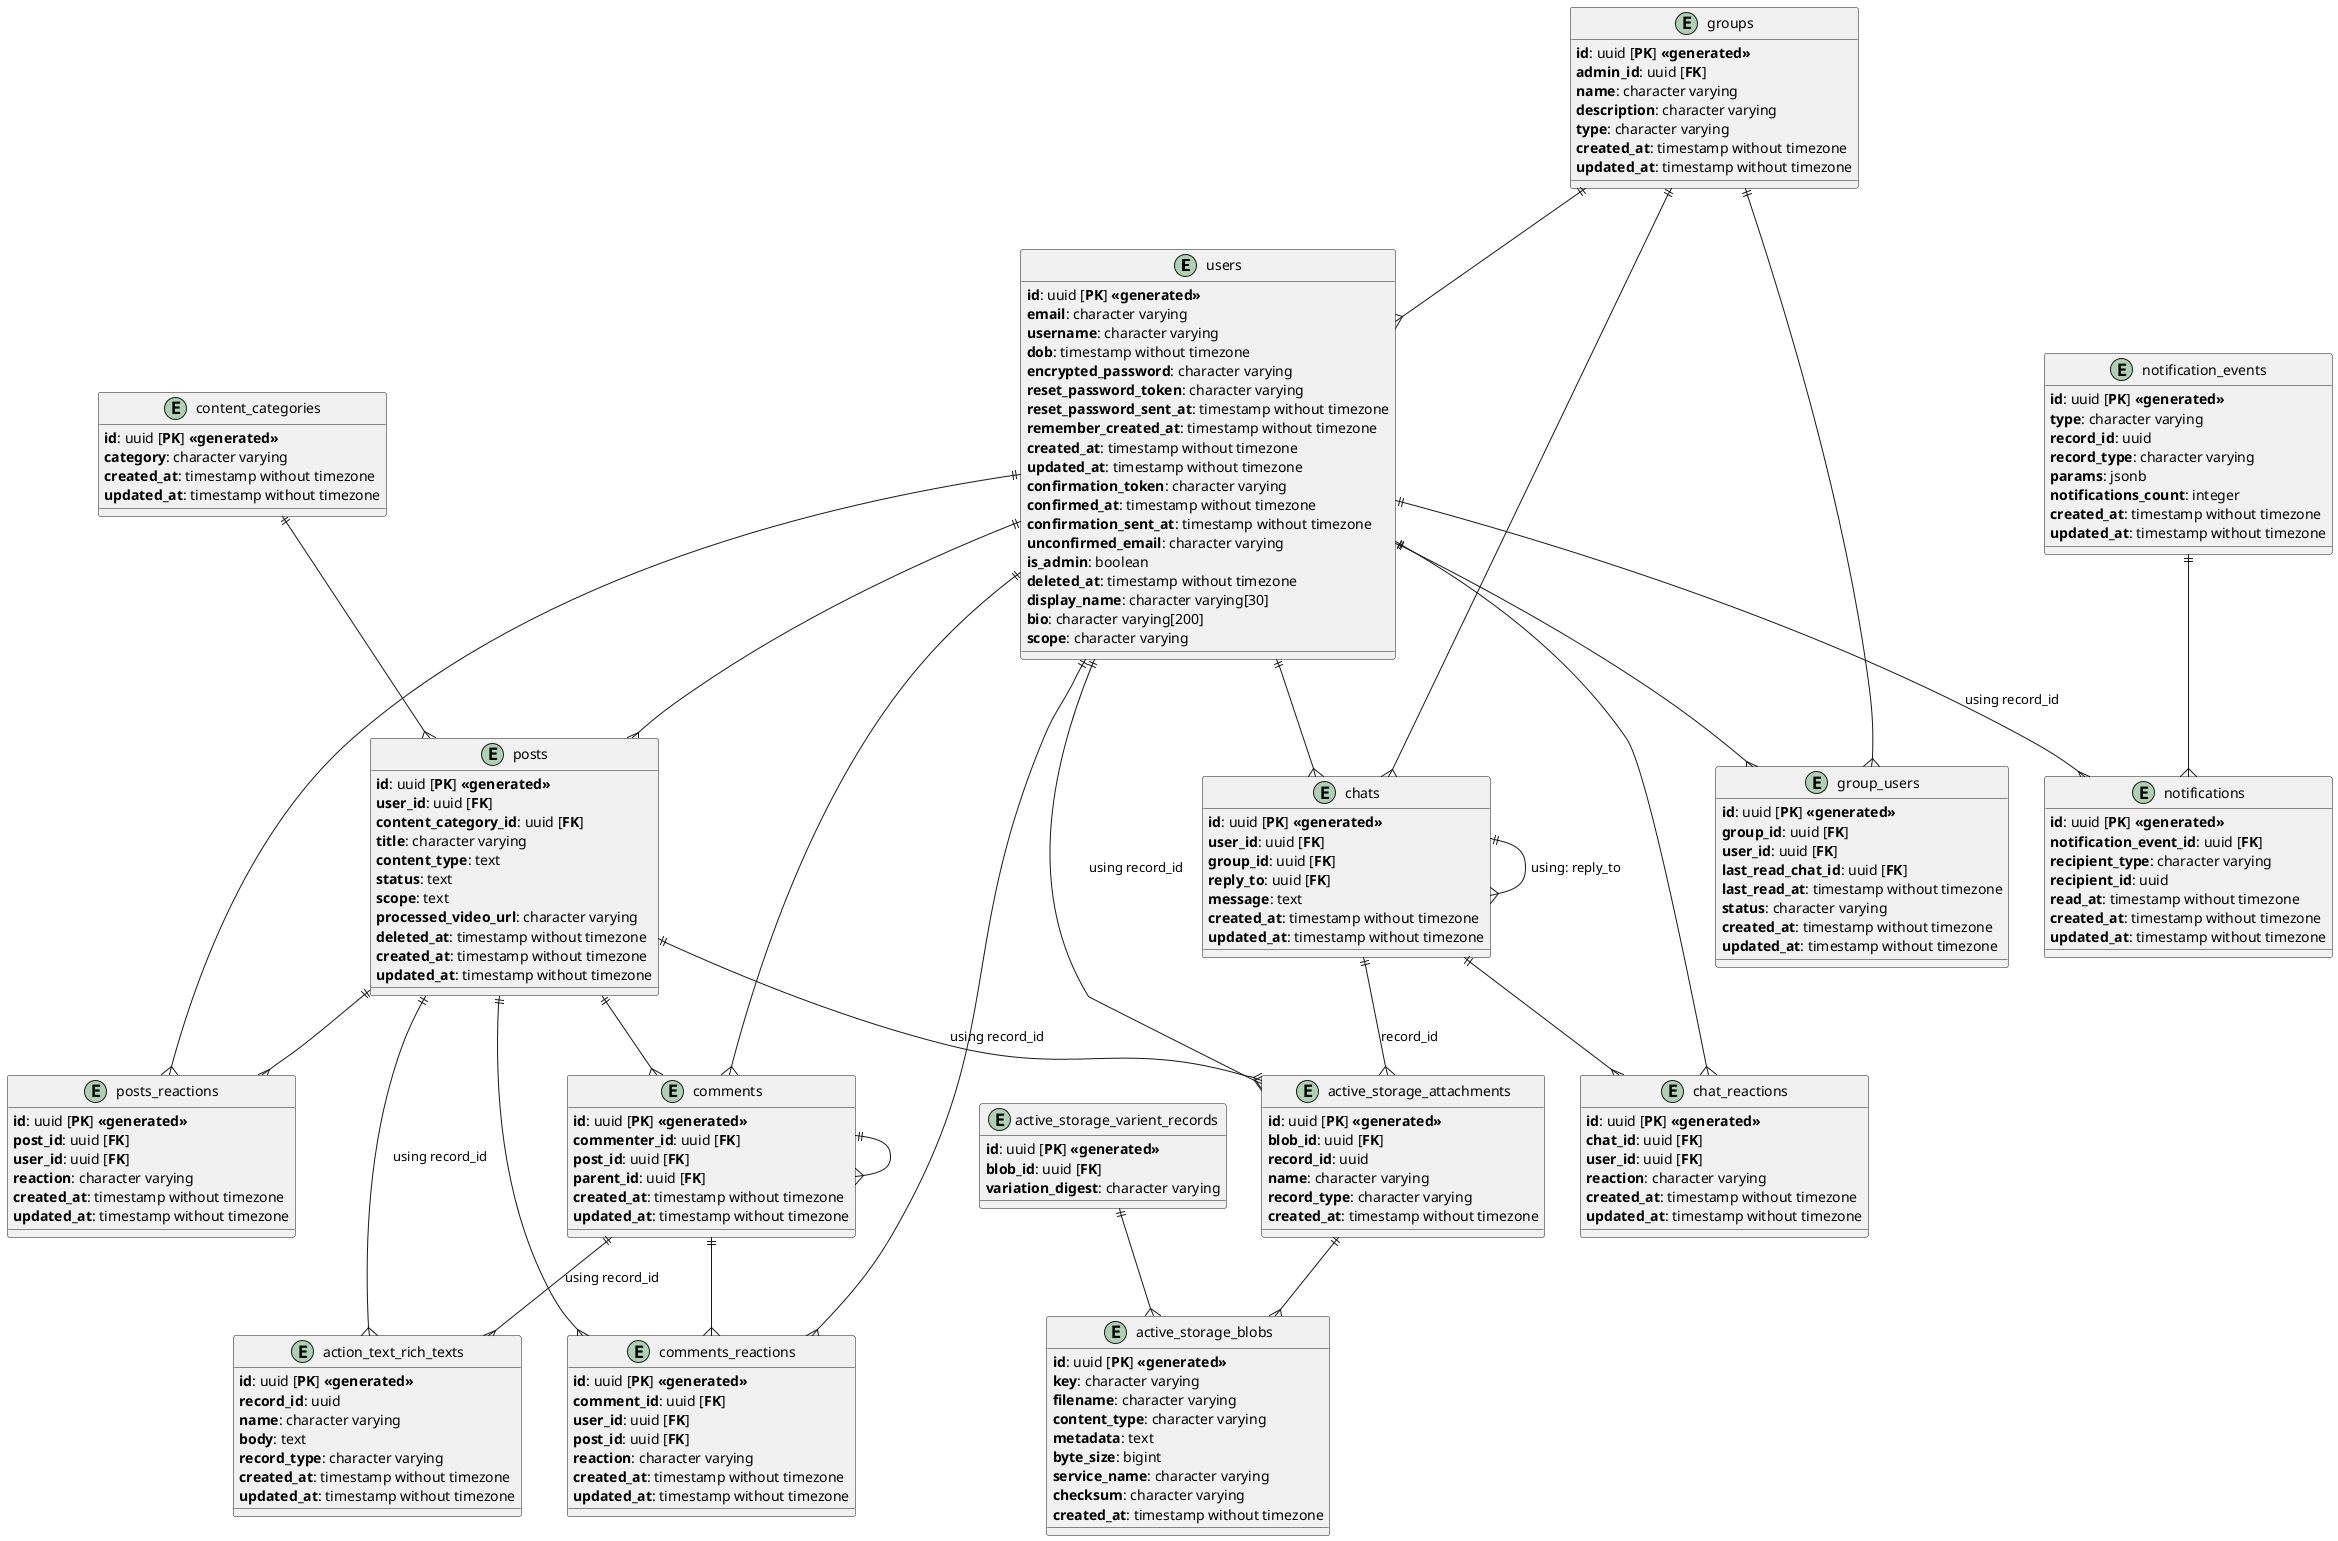 @startuml entity

entity users{
  **id**: uuid [**PK**] **<<generated>>**
  **email**: character varying
  **username**: character varying
  **dob**: timestamp without timezone
  **encrypted_password**: character varying
  **reset_password_token**: character varying
  **reset_password_sent_at**: timestamp without timezone
  **remember_created_at**: timestamp without timezone
  **created_at**: timestamp without timezone
  **updated_at**: timestamp without timezone
  **confirmation_token**: character varying
  **confirmed_at**: timestamp without timezone
  **confirmation_sent_at**: timestamp without timezone
  **unconfirmed_email**: character varying
  **is_admin**: boolean
  **deleted_at**: timestamp without timezone
  **display_name**: character varying[30]
  **bio**: character varying[200]
  **scope**: character varying
}

entity content_categories{
  **id**: uuid [**PK**] **<<generated>>**
  **category**: character varying
  **created_at**: timestamp without timezone
  **updated_at**: timestamp without timezone
}

entity posts{
  **id**: uuid [**PK**] **<<generated>>**
  **user_id**: uuid [**FK**]
  **content_category_id**: uuid [**FK**]
  **title**: character varying
  **content_type**: text
  **status**: text
  **scope**: text
  **processed_video_url**: character varying
  **deleted_at**: timestamp without timezone
  **created_at**: timestamp without timezone
  **updated_at**: timestamp without timezone
}

entity posts_reactions{
  **id**: uuid [**PK**] **<<generated>>**
  **post_id**: uuid [**FK**]
  **user_id**: uuid [**FK**]
  **reaction**: character varying
  **created_at**: timestamp without timezone
  **updated_at**: timestamp without timezone
}

entity comments{
  **id**: uuid [**PK**] **<<generated>>**
  **commenter_id**: uuid [**FK**]
  **post_id**: uuid [**FK**]
  **parent_id**: uuid [**FK**]
  **created_at**: timestamp without timezone
  **updated_at**: timestamp without timezone
}

entity comments_reactions{
  **id**: uuid [**PK**] **<<generated>>**
  **comment_id**: uuid [**FK**]
  **user_id**: uuid [**FK**]
  **post_id**: uuid [**FK**]
  **reaction**: character varying
  **created_at**: timestamp without timezone
  **updated_at**: timestamp without timezone
}

entity groups{
  **id**: uuid [**PK**] **<<generated>>**
  **admin_id**: uuid [**FK**]
  **name**: character varying
  **description**: character varying
  **type**: character varying
  **created_at**: timestamp without timezone
  **updated_at**: timestamp without timezone
}

entity group_users{
  **id**: uuid [**PK**] **<<generated>>**
  **group_id**: uuid [**FK**]
  **user_id**: uuid [**FK**]
  **last_read_chat_id**: uuid [**FK**]
  **last_read_at**: timestamp without timezone
  **status**: character varying
  **created_at**: timestamp without timezone
  **updated_at**: timestamp without timezone
}

' Rich text generated table
entity action_text_rich_texts{
  **id**: uuid [**PK**] **<<generated>>**
  **record_id**: uuid
  **name**: character varying
  **body**: text
  **record_type**: character varying
  **created_at**: timestamp without timezone
  **updated_at**: timestamp without timezone
}

' Active storage generated table
entity active_storage_attachments{
  **id**: uuid [**PK**] **<<generated>>**
  **blob_id**: uuid [**FK**]
  **record_id**: uuid
  **name**: character varying
  **record_type**: character varying
  **created_at**: timestamp without timezone
}

' Active storage generated table
entity active_storage_blobs{
  **id**: uuid [**PK**] **<<generated>>**
  **key**: character varying
  **filename**: character varying
  **content_type**: character varying
  **metadata**: text
  **byte_size**: bigint
  **service_name**: character varying
  **checksum**: character varying
  **created_at**: timestamp without timezone
}

' Active storage generated table
entity active_storage_varient_records{
  **id**: uuid [**PK**] **<<generated>>**
  **blob_id**: uuid [**FK**]
  **variation_digest**: character varying
}

entity notifications{
  **id**: uuid [**PK**] **<<generated>>**
  **notification_event_id**: uuid [**FK**]
  **recipient_type**: character varying
  **recipient_id**: uuid
  **read_at**: timestamp without timezone
  **created_at**: timestamp without timezone
  **updated_at**: timestamp without timezone
}

entity notification_events{
  **id**: uuid [**PK**] **<<generated>>**
  **type**: character varying
  **record_id**: uuid
  **record_type**: character varying
  **params**: jsonb
  **notifications_count**: integer
  **created_at**: timestamp without timezone
  **updated_at**: timestamp without timezone
}

entity chats{
  **id**: uuid [**PK**] **<<generated>>**
  **user_id**: uuid [**FK**]
  **group_id**: uuid [**FK**]
  **reply_to**: uuid [**FK**]
  **message**: text
  **created_at**: timestamp without timezone
  **updated_at**: timestamp without timezone
}

entity chat_reactions{
  **id**: uuid [**PK**] **<<generated>>**
  **chat_id**: uuid [**FK**]
  **user_id**: uuid [**FK**]
  **reaction**: character varying
  **created_at**: timestamp without timezone
  **updated_at**: timestamp without timezone
}

chats ||--{ active_storage_attachments : "record_id"
chats ||--{ chats : "using: reply_to"
chats ||--{ chat_reactions
users ||--{ chat_reactions
groups ||--{ chats
users ||--{ chats

notification_events ||--{ notifications
users ||--{ notifications : "using record_id"

posts ||--{ action_text_rich_texts : "using record_id"
comments ||--{ action_text_rich_texts : "using record_id"

users ||--{ active_storage_attachments : "using record_id"
posts ||--{ active_storage_attachments : "using record_id"


active_storage_varient_records ||--{ active_storage_blobs
active_storage_attachments ||--{ active_storage_blobs


users ||--{ posts
content_categories ||--{ posts

posts ||--{ posts_reactions
users ||--{ posts_reactions

posts ||--{ comments
comments ||--{ comments
users ||--{ comments

comments ||--{ comments_reactions
users ||--{ comments_reactions
posts ||--{ comments_reactions

groups ||--{ group_users
users ||--{ group_users

groups ||--{ users

}



@enduml